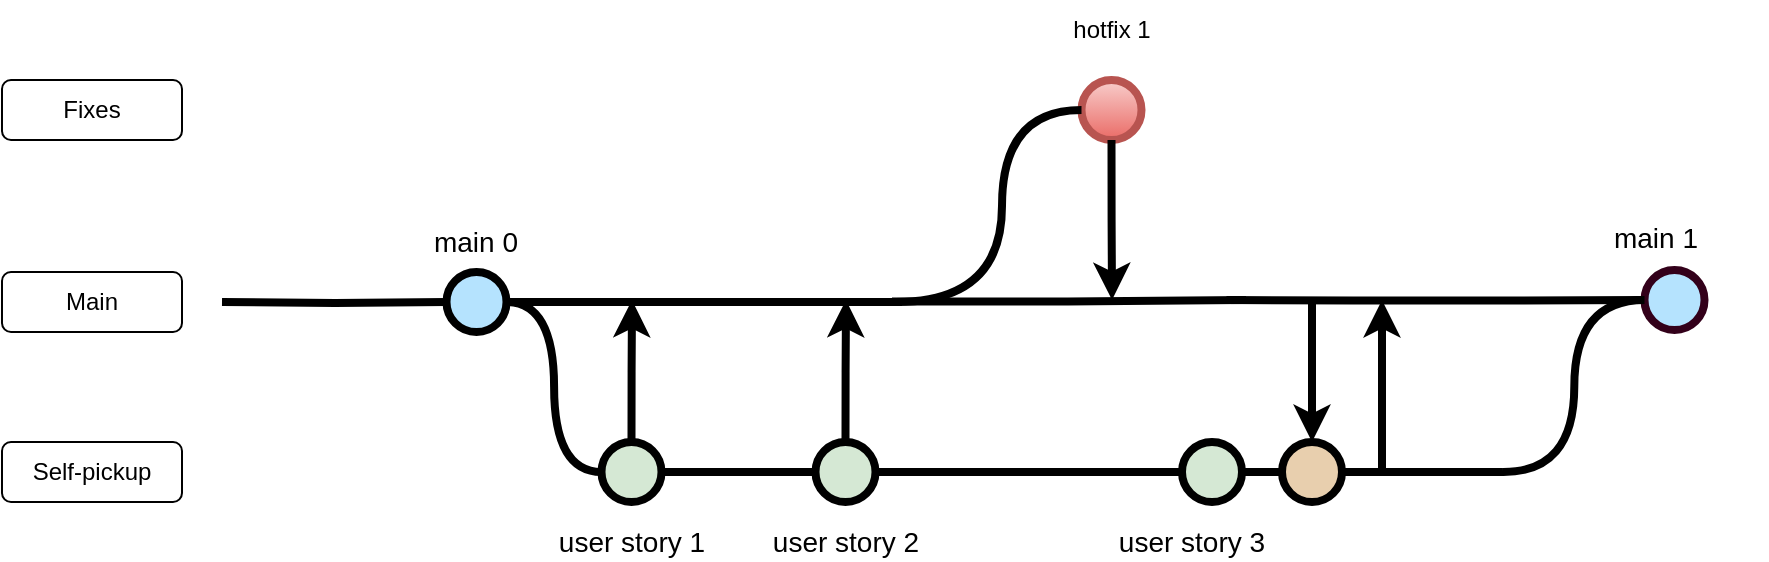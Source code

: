 <mxfile version="20.5.1" type="device"><diagram id="53IQXVl9icCSp_Kw3Ib1" name="Page-1"><mxGraphModel dx="1123" dy="661" grid="1" gridSize="10" guides="1" tooltips="1" connect="1" arrows="1" fold="1" page="1" pageScale="1" pageWidth="1100" pageHeight="850" math="0" shadow="0"><root><mxCell id="0"/><mxCell id="1" parent="0"/><mxCell id="uWUnNED6HEl2aK5fdaIb-7" value="hotfix 1" style="text;html=1;strokeColor=none;fillColor=none;align=center;verticalAlign=middle;whiteSpace=wrap;overflow=hidden;" parent="1" vertex="1"><mxGeometry x="554.75" y="60" width="80" height="30" as="geometry"/></mxCell><mxCell id="uWUnNED6HEl2aK5fdaIb-9" style="edgeStyle=orthogonalEdgeStyle;curved=1;rounded=0;html=1;exitX=1;exitY=0.5;exitPerimeter=0;entryX=0;entryY=0.5;entryPerimeter=0;endArrow=none;endFill=0;jettySize=auto;orthogonalLoop=1;strokeWidth=4;fontSize=15;" parent="1" source="uWUnNED6HEl2aK5fdaIb-10" target="uWUnNED6HEl2aK5fdaIb-15" edge="1"><mxGeometry relative="1" as="geometry"/></mxCell><mxCell id="uWUnNED6HEl2aK5fdaIb-10" value="" style="verticalLabelPosition=bottom;verticalAlign=top;html=1;strokeWidth=4;shape=mxgraph.flowchart.on-page_reference;plain-blue;gradientColor=none;fillColor=#B5E3Fe;strokeColor=#000000;" parent="1" vertex="1"><mxGeometry x="262.25" y="196" width="30" height="30" as="geometry"/></mxCell><mxCell id="uWUnNED6HEl2aK5fdaIb-80" value="" style="edgeStyle=orthogonalEdgeStyle;curved=1;rounded=0;orthogonalLoop=1;jettySize=auto;html=1;endArrow=none;endFill=0;strokeWidth=4;entryX=0;entryY=0.5;entryDx=0;entryDy=0;entryPerimeter=0;" parent="1" target="uWUnNED6HEl2aK5fdaIb-109" edge="1"><mxGeometry relative="1" as="geometry"><mxPoint x="734.5" y="210" as="targetPoint"/><mxPoint x="652.25" y="210.0" as="sourcePoint"/></mxGeometry></mxCell><mxCell id="uWUnNED6HEl2aK5fdaIb-109" value="" style="verticalLabelPosition=bottom;verticalAlign=top;html=1;strokeWidth=4;shape=mxgraph.flowchart.on-page_reference;plain-blue;gradientColor=none;strokeColor=#33001A;fillColor=#B5E3FE;" parent="1" vertex="1"><mxGeometry x="861.25" y="195" width="30" height="30" as="geometry"/></mxCell><mxCell id="uWUnNED6HEl2aK5fdaIb-12" value="" style="edgeStyle=orthogonalEdgeStyle;rounded=0;html=1;jettySize=auto;orthogonalLoop=1;strokeWidth=4;endArrow=none;endFill=0;" parent="1" target="uWUnNED6HEl2aK5fdaIb-10" edge="1"><mxGeometry x="192.25" y="211" as="geometry"><mxPoint x="150" y="211" as="sourcePoint"/></mxGeometry></mxCell><mxCell id="uWUnNED6HEl2aK5fdaIb-14" style="edgeStyle=orthogonalEdgeStyle;curved=1;rounded=0;html=1;exitX=1;exitY=0.5;exitPerimeter=0;endArrow=none;endFill=0;jettySize=auto;orthogonalLoop=1;strokeWidth=4;fontSize=15;" parent="1" source="uWUnNED6HEl2aK5fdaIb-15" target="uWUnNED6HEl2aK5fdaIb-17" edge="1"><mxGeometry relative="1" as="geometry"/></mxCell><mxCell id="uWUnNED6HEl2aK5fdaIb-15" value="" style="verticalLabelPosition=bottom;verticalAlign=top;html=1;strokeWidth=4;shape=mxgraph.flowchart.on-page_reference;plain-purple;gradientColor=none;strokeColor=#000000;fillColor=#D5E8D4;" parent="1" vertex="1"><mxGeometry x="339.75" y="281" width="30" height="30" as="geometry"/></mxCell><mxCell id="uWUnNED6HEl2aK5fdaIb-16" style="edgeStyle=orthogonalEdgeStyle;curved=1;rounded=0;html=1;exitX=1;exitY=0.5;exitPerimeter=0;entryX=0;entryY=0.5;entryPerimeter=0;endArrow=none;endFill=0;jettySize=auto;orthogonalLoop=1;strokeWidth=4;fontSize=15;" parent="1" source="uWUnNED6HEl2aK5fdaIb-17" target="uWUnNED6HEl2aK5fdaIb-19" edge="1"><mxGeometry relative="1" as="geometry"/></mxCell><mxCell id="uWUnNED6HEl2aK5fdaIb-17" value="" style="verticalLabelPosition=bottom;verticalAlign=top;html=1;strokeWidth=4;shape=mxgraph.flowchart.on-page_reference;plain-purple;gradientColor=none;strokeColor=#000000;fillColor=#D5E8D4;" parent="1" vertex="1"><mxGeometry x="446.75" y="281" width="30" height="30" as="geometry"/></mxCell><mxCell id="uWUnNED6HEl2aK5fdaIb-19" value="" style="verticalLabelPosition=bottom;verticalAlign=top;html=1;strokeWidth=4;shape=mxgraph.flowchart.on-page_reference;plain-purple;gradientColor=none;strokeColor=#000000;fillColor=#D5E8D4;" parent="1" vertex="1"><mxGeometry x="630" y="281" width="30" height="30" as="geometry"/></mxCell><mxCell id="uWUnNED6HEl2aK5fdaIb-103" value="&lt;div&gt;main 0&lt;/div&gt;" style="text;html=1;strokeColor=none;fillColor=none;align=center;verticalAlign=middle;whiteSpace=wrap;overflow=hidden;fontSize=14;" parent="1" vertex="1"><mxGeometry x="242.25" y="170" width="70" height="20" as="geometry"/></mxCell><mxCell id="uWUnNED6HEl2aK5fdaIb-115" style="edgeStyle=orthogonalEdgeStyle;curved=1;rounded=0;orthogonalLoop=1;jettySize=auto;html=1;entryX=0;entryY=0.5;entryDx=0;entryDy=0;entryPerimeter=0;endArrow=none;endFill=0;strokeWidth=4;fontFamily=Courier New;fontColor=#009900;" parent="1" target="uWUnNED6HEl2aK5fdaIb-109" edge="1"><mxGeometry relative="1" as="geometry"><mxPoint x="790" y="296" as="sourcePoint"/></mxGeometry></mxCell><mxCell id="uWUnNED6HEl2aK5fdaIb-116" value="main 1" style="text;html=1;strokeColor=none;fillColor=none;align=center;verticalAlign=middle;whiteSpace=wrap;overflow=hidden;fontSize=14;" parent="1" vertex="1"><mxGeometry x="812.25" y="168" width="110" height="20" as="geometry"/></mxCell><mxCell id="9hBKPDzoitwpIBdzFDQ7-21" value="" style="edgeStyle=orthogonalEdgeStyle;rounded=0;orthogonalLoop=1;jettySize=auto;html=1;fontSize=15;endArrow=none;endFill=0;strokeWidth=4;" parent="1" edge="1"><mxGeometry relative="1" as="geometry"><mxPoint x="660" y="211" as="targetPoint"/><mxPoint x="485" y="210.71" as="sourcePoint"/><Array as="points"><mxPoint x="573" y="211"/><mxPoint x="660" y="210"/></Array></mxGeometry></mxCell><mxCell id="9hBKPDzoitwpIBdzFDQ7-61" value="user story 1" style="text;html=1;strokeColor=none;fillColor=none;align=center;verticalAlign=middle;whiteSpace=wrap;overflow=hidden;fontSize=14;" parent="1" vertex="1"><mxGeometry x="309.62" y="320" width="90.25" height="20" as="geometry"/></mxCell><mxCell id="4qjVQj0xg54nkxJiGsAE-5" value="Main" style="rounded=1;whiteSpace=wrap;html=1;" vertex="1" parent="1"><mxGeometry x="40" y="196" width="90" height="30" as="geometry"/></mxCell><mxCell id="4qjVQj0xg54nkxJiGsAE-6" value="Self-pickup" style="rounded=1;whiteSpace=wrap;html=1;" vertex="1" parent="1"><mxGeometry x="40" y="281" width="90" height="30" as="geometry"/></mxCell><mxCell id="4qjVQj0xg54nkxJiGsAE-7" value="Fixes" style="rounded=1;whiteSpace=wrap;html=1;" vertex="1" parent="1"><mxGeometry x="40" y="100" width="90" height="30" as="geometry"/></mxCell><mxCell id="4qjVQj0xg54nkxJiGsAE-8" value="" style="verticalLabelPosition=bottom;verticalAlign=top;html=1;strokeWidth=4;shape=mxgraph.flowchart.on-page_reference;plain-blue;gradientColor=#EA6B66;strokeColor=#B85450;fillColor=#F8CECC;" vertex="1" parent="1"><mxGeometry x="579.75" y="100" width="30" height="30" as="geometry"/></mxCell><mxCell id="4qjVQj0xg54nkxJiGsAE-10" value="" style="edgeStyle=orthogonalEdgeStyle;rounded=0;html=1;jettySize=auto;orthogonalLoop=1;plain-blue;endArrow=none;endFill=0;strokeWidth=4;strokeColor=#000000;" edge="1" parent="1" source="uWUnNED6HEl2aK5fdaIb-10"><mxGeometry x="292.25" y="211" as="geometry"><mxPoint x="490" y="211" as="targetPoint"/><mxPoint x="292.25" y="211.0" as="sourcePoint"/></mxGeometry></mxCell><mxCell id="4qjVQj0xg54nkxJiGsAE-11" value="" style="edgeStyle=orthogonalEdgeStyle;rounded=0;orthogonalLoop=1;jettySize=auto;html=1;fontSize=15;endArrow=classic;endFill=1;strokeWidth=4;exitX=0.5;exitY=0;exitDx=0;exitDy=0;exitPerimeter=0;startArrow=none;startFill=0;" edge="1" parent="1" source="uWUnNED6HEl2aK5fdaIb-15"><mxGeometry relative="1" as="geometry"><mxPoint x="355" y="210" as="targetPoint"/><mxPoint x="140" y="360" as="sourcePoint"/></mxGeometry></mxCell><mxCell id="4qjVQj0xg54nkxJiGsAE-13" value="" style="edgeStyle=orthogonalEdgeStyle;rounded=0;orthogonalLoop=1;jettySize=auto;html=1;fontSize=15;endArrow=classic;endFill=1;strokeWidth=4;exitX=0.5;exitY=0;exitDx=0;exitDy=0;exitPerimeter=0;startArrow=none;startFill=0;" edge="1" parent="1" source="uWUnNED6HEl2aK5fdaIb-17"><mxGeometry relative="1" as="geometry"><mxPoint x="462" y="210" as="targetPoint"/><mxPoint x="364.75" y="291" as="sourcePoint"/></mxGeometry></mxCell><mxCell id="4qjVQj0xg54nkxJiGsAE-14" style="edgeStyle=orthogonalEdgeStyle;curved=1;rounded=0;html=1;entryX=0;entryY=0.5;entryPerimeter=0;endArrow=none;endFill=0;jettySize=auto;orthogonalLoop=1;strokeWidth=4;fontSize=15;entryDx=0;entryDy=0;" edge="1" parent="1" target="4qjVQj0xg54nkxJiGsAE-8"><mxGeometry relative="1" as="geometry"><mxPoint x="487" y="211" as="sourcePoint"/><mxPoint x="559.5" y="131.0" as="targetPoint"/><Array as="points"><mxPoint x="540" y="211"/><mxPoint x="540" y="115"/></Array></mxGeometry></mxCell><mxCell id="4qjVQj0xg54nkxJiGsAE-16" value="" style="edgeStyle=orthogonalEdgeStyle;rounded=0;orthogonalLoop=1;jettySize=auto;html=1;fontSize=15;endArrow=classic;endFill=1;strokeWidth=4;exitX=0.5;exitY=1;exitDx=0;exitDy=0;exitPerimeter=0;startArrow=none;startFill=0;" edge="1" parent="1" source="4qjVQj0xg54nkxJiGsAE-8"><mxGeometry relative="1" as="geometry"><mxPoint x="595" y="210" as="targetPoint"/><mxPoint x="640" y="181" as="sourcePoint"/></mxGeometry></mxCell><mxCell id="4qjVQj0xg54nkxJiGsAE-18" value="" style="edgeStyle=orthogonalEdgeStyle;curved=1;rounded=0;orthogonalLoop=1;jettySize=auto;html=1;endArrow=none;endFill=0;strokeWidth=4;exitX=1;exitY=0.5;exitDx=0;exitDy=0;exitPerimeter=0;startArrow=none;" edge="1" parent="1" source="4qjVQj0xg54nkxJiGsAE-20"><mxGeometry relative="1" as="geometry"><mxPoint x="790" y="296" as="targetPoint"/><mxPoint x="690.0" y="310.43" as="sourcePoint"/></mxGeometry></mxCell><mxCell id="4qjVQj0xg54nkxJiGsAE-19" value="" style="edgeStyle=orthogonalEdgeStyle;rounded=0;orthogonalLoop=1;jettySize=auto;html=1;fontSize=15;endArrow=classic;endFill=1;strokeWidth=4;startArrow=none;startFill=0;entryX=0.5;entryY=0;entryDx=0;entryDy=0;entryPerimeter=0;" edge="1" parent="1" target="4qjVQj0xg54nkxJiGsAE-20"><mxGeometry relative="1" as="geometry"><mxPoint x="694.71" y="278" as="targetPoint"/><mxPoint x="695" y="210" as="sourcePoint"/><Array as="points"><mxPoint x="695" y="218"/></Array></mxGeometry></mxCell><mxCell id="4qjVQj0xg54nkxJiGsAE-20" value="" style="verticalLabelPosition=bottom;verticalAlign=top;html=1;strokeWidth=4;shape=mxgraph.flowchart.on-page_reference;plain-purple;gradientColor=none;strokeColor=#000000;fillColor=#E8CFAE;" vertex="1" parent="1"><mxGeometry x="680" y="281" width="30" height="30" as="geometry"/></mxCell><mxCell id="4qjVQj0xg54nkxJiGsAE-21" value="" style="edgeStyle=orthogonalEdgeStyle;curved=1;rounded=0;orthogonalLoop=1;jettySize=auto;html=1;endArrow=none;endFill=0;strokeWidth=4;exitX=1;exitY=0.5;exitDx=0;exitDy=0;exitPerimeter=0;" edge="1" parent="1" source="uWUnNED6HEl2aK5fdaIb-19" target="4qjVQj0xg54nkxJiGsAE-20"><mxGeometry relative="1" as="geometry"><mxPoint x="790" y="296" as="targetPoint"/><mxPoint x="660" y="296" as="sourcePoint"/></mxGeometry></mxCell><mxCell id="4qjVQj0xg54nkxJiGsAE-22" value="" style="edgeStyle=orthogonalEdgeStyle;rounded=0;orthogonalLoop=1;jettySize=auto;html=1;fontSize=15;endArrow=classic;endFill=1;strokeWidth=4;startArrow=none;startFill=0;" edge="1" parent="1"><mxGeometry relative="1" as="geometry"><mxPoint x="730" y="210" as="targetPoint"/><mxPoint x="730" y="295" as="sourcePoint"/></mxGeometry></mxCell><mxCell id="4qjVQj0xg54nkxJiGsAE-23" value="user story 2" style="text;html=1;strokeColor=none;fillColor=none;align=center;verticalAlign=middle;whiteSpace=wrap;overflow=hidden;fontSize=14;" vertex="1" parent="1"><mxGeometry x="416.62" y="320" width="90.25" height="20" as="geometry"/></mxCell><mxCell id="4qjVQj0xg54nkxJiGsAE-24" value="&lt;div&gt;user story 3&lt;/div&gt;" style="text;html=1;strokeColor=none;fillColor=none;align=center;verticalAlign=middle;whiteSpace=wrap;overflow=hidden;fontSize=14;" vertex="1" parent="1"><mxGeometry x="589.75" y="320" width="90.25" height="20" as="geometry"/></mxCell></root></mxGraphModel></diagram></mxfile>